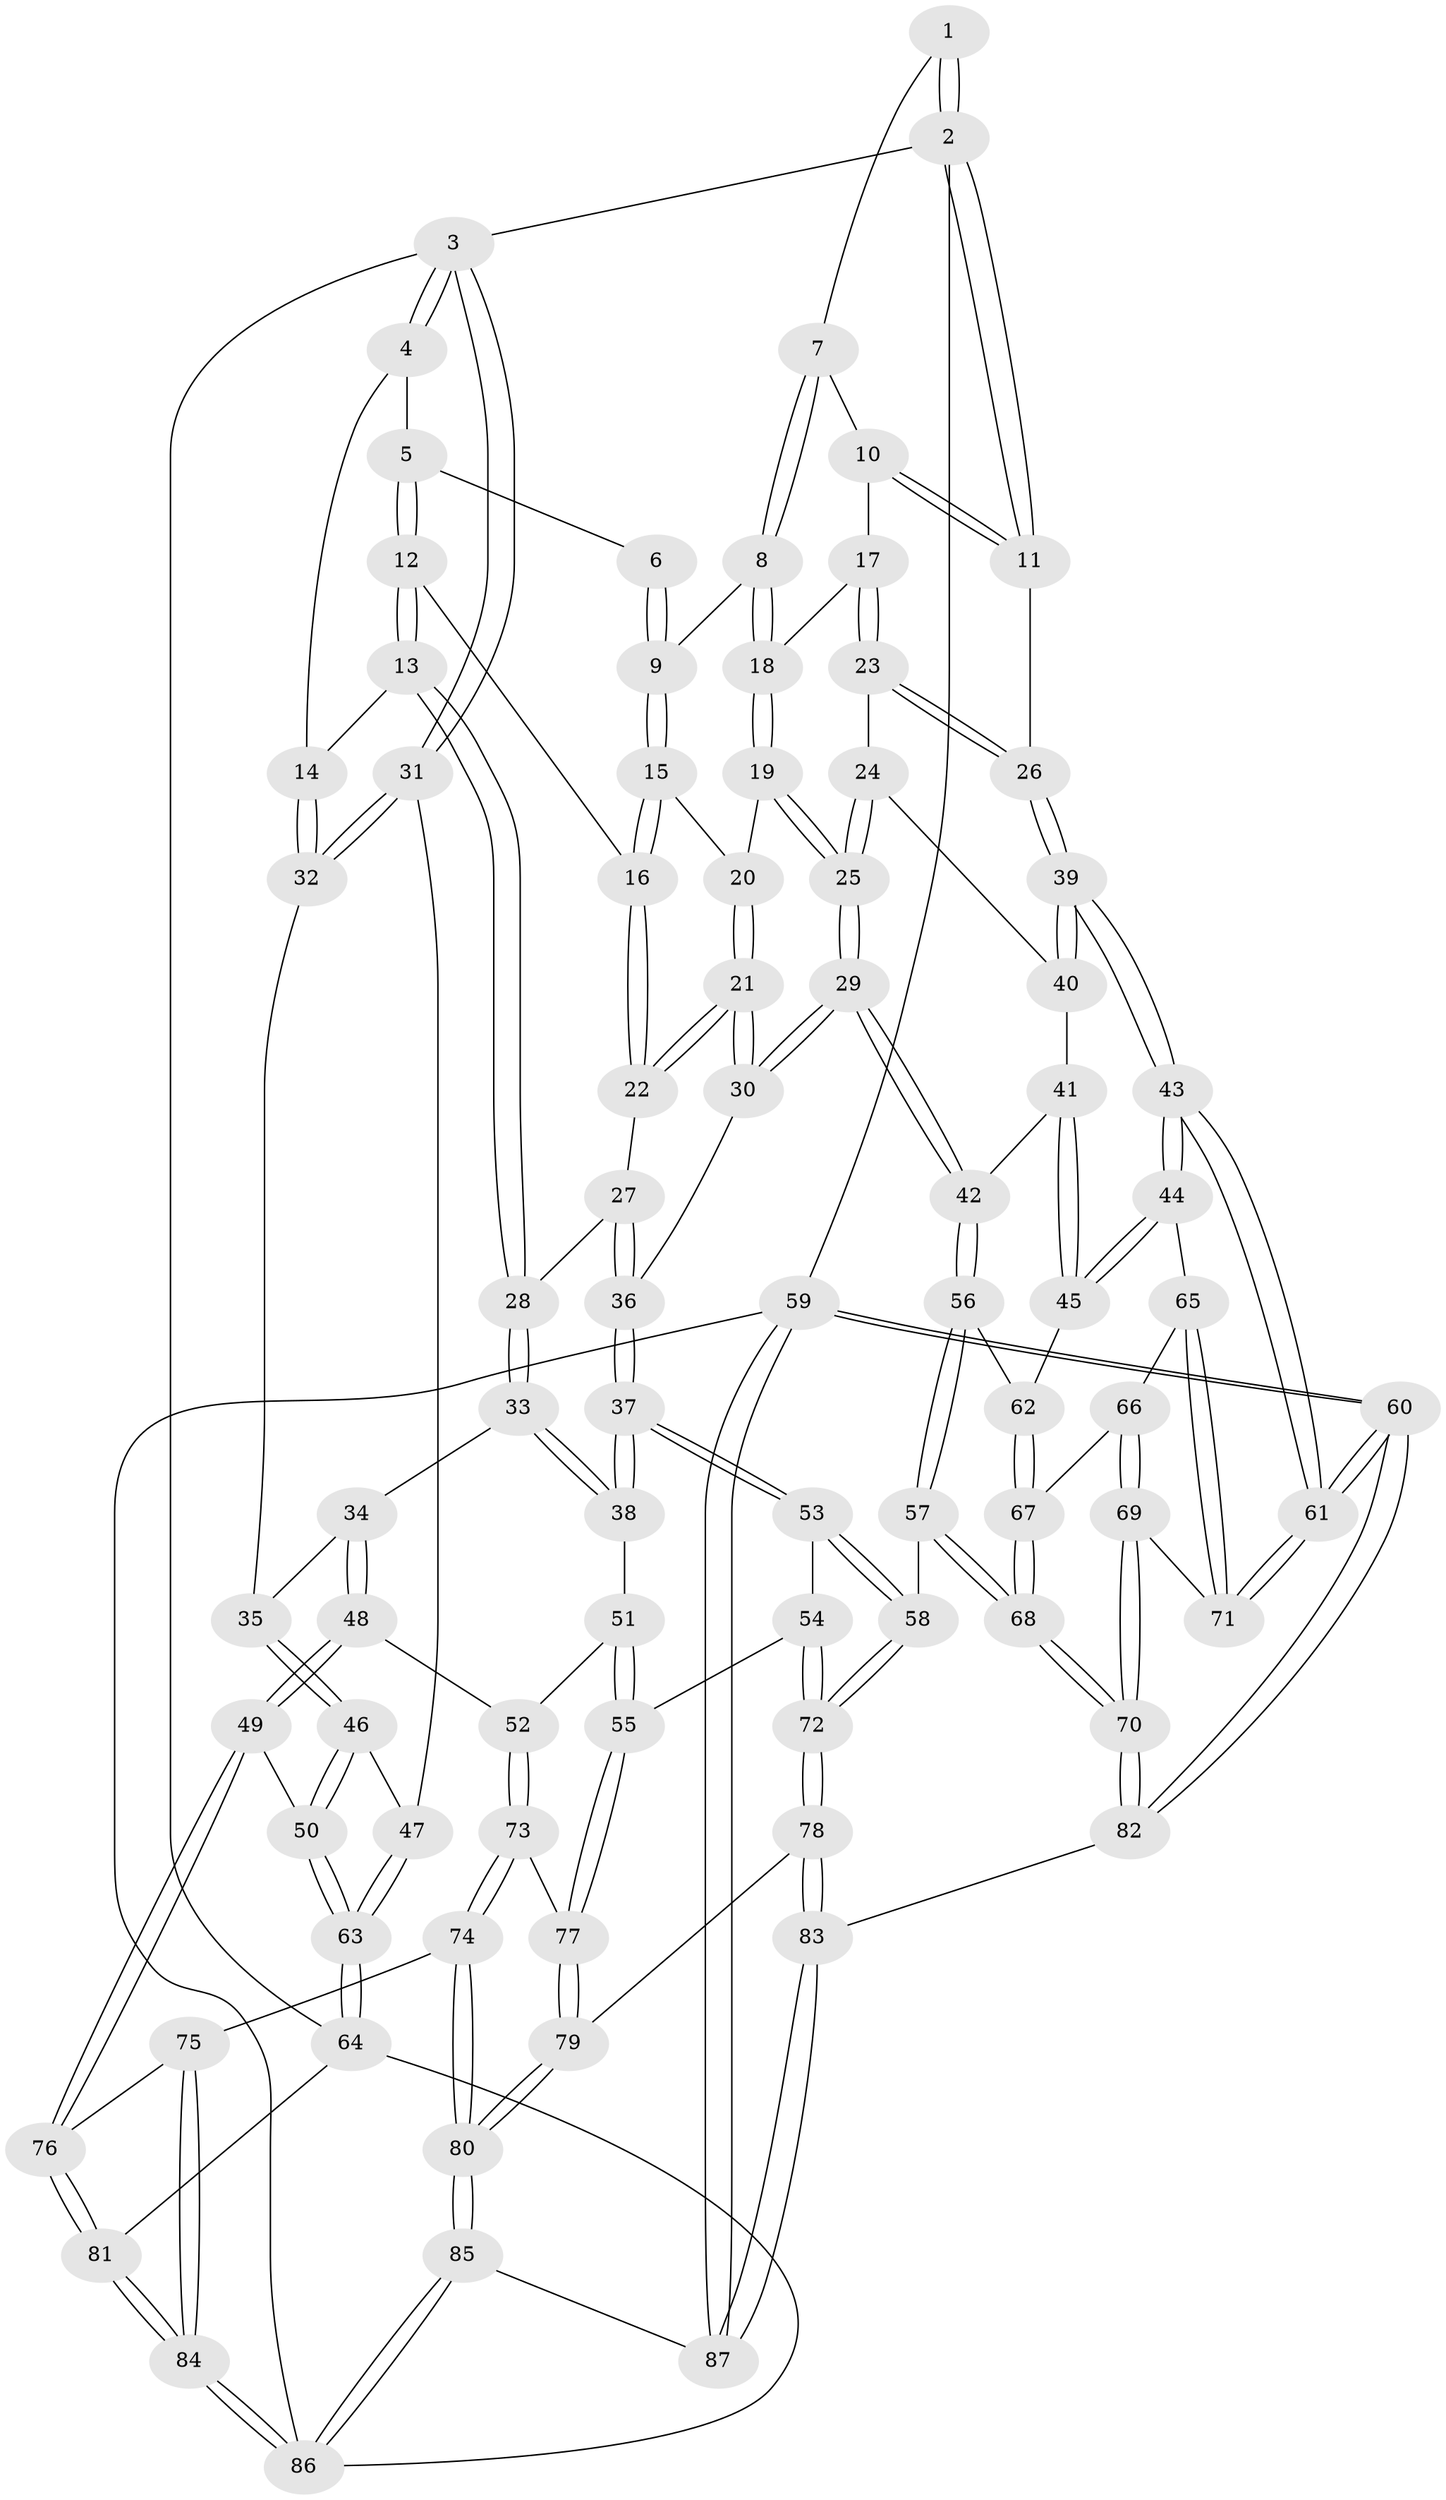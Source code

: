 // Generated by graph-tools (version 1.1) at 2025/38/03/09/25 02:38:34]
// undirected, 87 vertices, 214 edges
graph export_dot {
graph [start="1"]
  node [color=gray90,style=filled];
  1 [pos="+0.7398392697082765+0"];
  2 [pos="+1+0"];
  3 [pos="+0+0"];
  4 [pos="+0.22411375579663112+0"];
  5 [pos="+0.46931759639412446+0"];
  6 [pos="+0.57787827110755+0"];
  7 [pos="+0.8337928540958213+0.05635443347305067"];
  8 [pos="+0.7750374954763203+0.1291758110066221"];
  9 [pos="+0.7208599783954931+0.12418020679829268"];
  10 [pos="+0.9302868573556532+0.10278418317631748"];
  11 [pos="+1+0"];
  12 [pos="+0.4682700924348078+0.08080542162500308"];
  13 [pos="+0.23205211132209902+0.2272351797110069"];
  14 [pos="+0.14464749516306993+0.21861889400755494"];
  15 [pos="+0.679303326910956+0.16837913087074743"];
  16 [pos="+0.4856715059907642+0.12223503642681177"];
  17 [pos="+0.8960721941524452+0.2060602091805589"];
  18 [pos="+0.8090032878131448+0.20703582945312793"];
  19 [pos="+0.7625361298157002+0.2662523349956698"];
  20 [pos="+0.6855694624685488+0.19908513477249243"];
  21 [pos="+0.566087760727426+0.3313811577681729"];
  22 [pos="+0.48689022891348394+0.13420692651171293"];
  23 [pos="+0.9279242251002481+0.2547080177399871"];
  24 [pos="+0.8812040515792674+0.3405136997681733"];
  25 [pos="+0.7505289696478966+0.3646479470947716"];
  26 [pos="+1+0.29988263321929476"];
  27 [pos="+0.35139386553268664+0.3254634548600228"];
  28 [pos="+0.341871231529444+0.32526293084436586"];
  29 [pos="+0.6890227385661195+0.43548200430652784"];
  30 [pos="+0.5780524593358201+0.41081003540882566"];
  31 [pos="+0+0.27064597976100446"];
  32 [pos="+0.09488665498171601+0.25502687606737606"];
  33 [pos="+0.25819261548445094+0.45734995263611766"];
  34 [pos="+0.23262274509822878+0.4608021147268568"];
  35 [pos="+0.1839941648691284+0.4395904463688738"];
  36 [pos="+0.5304137727510359+0.4372504838382119"];
  37 [pos="+0.49517485771305947+0.4850231451864634"];
  38 [pos="+0.3469683881081862+0.5005262944412875"];
  39 [pos="+1+0.43136443566311783"];
  40 [pos="+0.9481860412915+0.40986332055491986"];
  41 [pos="+0.8971383834044852+0.4657633599297026"];
  42 [pos="+0.7375185351473774+0.5072360084495452"];
  43 [pos="+1+0.5762937145476872"];
  44 [pos="+1+0.5920910430156645"];
  45 [pos="+0.9874896671491403+0.5973920433800212"];
  46 [pos="+0.10625190708853746+0.5083239033377634"];
  47 [pos="+0+0.4426405787486764"];
  48 [pos="+0.21922813718467787+0.6595055465638239"];
  49 [pos="+0.11932743820958441+0.6823798971987308"];
  50 [pos="+0.10758145397944921+0.6792099227198943"];
  51 [pos="+0.3404285434218693+0.5252067734261734"];
  52 [pos="+0.2641725833414387+0.6725949286172993"];
  53 [pos="+0.4933682900485991+0.5127062290368354"];
  54 [pos="+0.4033981907526745+0.6801042002850831"];
  55 [pos="+0.38816216280331595+0.6883773181841086"];
  56 [pos="+0.7635677899475862+0.6053855866493372"];
  57 [pos="+0.7499232357593758+0.6341568322065778"];
  58 [pos="+0.6056574488255767+0.7259482220442376"];
  59 [pos="+1+1"];
  60 [pos="+1+1"];
  61 [pos="+1+1"];
  62 [pos="+0.897300593704529+0.6241546012109739"];
  63 [pos="+0+0.738215013754914"];
  64 [pos="+0+0.7471410264373686"];
  65 [pos="+0.9640892323141695+0.7424434873026583"];
  66 [pos="+0.93616875911772+0.7430216983862451"];
  67 [pos="+0.914566315107958+0.7307470909026322"];
  68 [pos="+0.8203908828683034+0.8187922051069245"];
  69 [pos="+0.9389441051815139+0.8374282924924591"];
  70 [pos="+0.8211161347964863+0.8445824903924265"];
  71 [pos="+1+0.8563146445171343"];
  72 [pos="+0.5967353465221592+0.7411397817679375"];
  73 [pos="+0.2992833147912275+0.6959665162361323"];
  74 [pos="+0.26443854754226753+0.856514561534906"];
  75 [pos="+0.2292677367826017+0.8676221727361711"];
  76 [pos="+0.16388266684130007+0.8159035584492139"];
  77 [pos="+0.3740716448648528+0.6987133570902313"];
  78 [pos="+0.5884553425283704+0.8343865540514286"];
  79 [pos="+0.44039926458193873+0.8922407193291877"];
  80 [pos="+0.4152747750300992+0.9242199361111115"];
  81 [pos="+0.05961559101064834+0.8929535528712114"];
  82 [pos="+0.7993361255075879+0.8818343191789134"];
  83 [pos="+0.7351570998060877+0.9651260689613704"];
  84 [pos="+0.14981072846463706+1"];
  85 [pos="+0.386632198157331+1"];
  86 [pos="+0.1709759249247746+1"];
  87 [pos="+0.762925957474082+1"];
  1 -- 2;
  1 -- 2;
  1 -- 7;
  2 -- 3;
  2 -- 11;
  2 -- 11;
  2 -- 59;
  3 -- 4;
  3 -- 4;
  3 -- 31;
  3 -- 31;
  3 -- 64;
  4 -- 5;
  4 -- 14;
  5 -- 6;
  5 -- 12;
  5 -- 12;
  6 -- 9;
  6 -- 9;
  7 -- 8;
  7 -- 8;
  7 -- 10;
  8 -- 9;
  8 -- 18;
  8 -- 18;
  9 -- 15;
  9 -- 15;
  10 -- 11;
  10 -- 11;
  10 -- 17;
  11 -- 26;
  12 -- 13;
  12 -- 13;
  12 -- 16;
  13 -- 14;
  13 -- 28;
  13 -- 28;
  14 -- 32;
  14 -- 32;
  15 -- 16;
  15 -- 16;
  15 -- 20;
  16 -- 22;
  16 -- 22;
  17 -- 18;
  17 -- 23;
  17 -- 23;
  18 -- 19;
  18 -- 19;
  19 -- 20;
  19 -- 25;
  19 -- 25;
  20 -- 21;
  20 -- 21;
  21 -- 22;
  21 -- 22;
  21 -- 30;
  21 -- 30;
  22 -- 27;
  23 -- 24;
  23 -- 26;
  23 -- 26;
  24 -- 25;
  24 -- 25;
  24 -- 40;
  25 -- 29;
  25 -- 29;
  26 -- 39;
  26 -- 39;
  27 -- 28;
  27 -- 36;
  27 -- 36;
  28 -- 33;
  28 -- 33;
  29 -- 30;
  29 -- 30;
  29 -- 42;
  29 -- 42;
  30 -- 36;
  31 -- 32;
  31 -- 32;
  31 -- 47;
  32 -- 35;
  33 -- 34;
  33 -- 38;
  33 -- 38;
  34 -- 35;
  34 -- 48;
  34 -- 48;
  35 -- 46;
  35 -- 46;
  36 -- 37;
  36 -- 37;
  37 -- 38;
  37 -- 38;
  37 -- 53;
  37 -- 53;
  38 -- 51;
  39 -- 40;
  39 -- 40;
  39 -- 43;
  39 -- 43;
  40 -- 41;
  41 -- 42;
  41 -- 45;
  41 -- 45;
  42 -- 56;
  42 -- 56;
  43 -- 44;
  43 -- 44;
  43 -- 61;
  43 -- 61;
  44 -- 45;
  44 -- 45;
  44 -- 65;
  45 -- 62;
  46 -- 47;
  46 -- 50;
  46 -- 50;
  47 -- 63;
  47 -- 63;
  48 -- 49;
  48 -- 49;
  48 -- 52;
  49 -- 50;
  49 -- 76;
  49 -- 76;
  50 -- 63;
  50 -- 63;
  51 -- 52;
  51 -- 55;
  51 -- 55;
  52 -- 73;
  52 -- 73;
  53 -- 54;
  53 -- 58;
  53 -- 58;
  54 -- 55;
  54 -- 72;
  54 -- 72;
  55 -- 77;
  55 -- 77;
  56 -- 57;
  56 -- 57;
  56 -- 62;
  57 -- 58;
  57 -- 68;
  57 -- 68;
  58 -- 72;
  58 -- 72;
  59 -- 60;
  59 -- 60;
  59 -- 87;
  59 -- 87;
  59 -- 86;
  60 -- 61;
  60 -- 61;
  60 -- 82;
  60 -- 82;
  61 -- 71;
  61 -- 71;
  62 -- 67;
  62 -- 67;
  63 -- 64;
  63 -- 64;
  64 -- 81;
  64 -- 86;
  65 -- 66;
  65 -- 71;
  65 -- 71;
  66 -- 67;
  66 -- 69;
  66 -- 69;
  67 -- 68;
  67 -- 68;
  68 -- 70;
  68 -- 70;
  69 -- 70;
  69 -- 70;
  69 -- 71;
  70 -- 82;
  70 -- 82;
  72 -- 78;
  72 -- 78;
  73 -- 74;
  73 -- 74;
  73 -- 77;
  74 -- 75;
  74 -- 80;
  74 -- 80;
  75 -- 76;
  75 -- 84;
  75 -- 84;
  76 -- 81;
  76 -- 81;
  77 -- 79;
  77 -- 79;
  78 -- 79;
  78 -- 83;
  78 -- 83;
  79 -- 80;
  79 -- 80;
  80 -- 85;
  80 -- 85;
  81 -- 84;
  81 -- 84;
  82 -- 83;
  83 -- 87;
  83 -- 87;
  84 -- 86;
  84 -- 86;
  85 -- 86;
  85 -- 86;
  85 -- 87;
}
